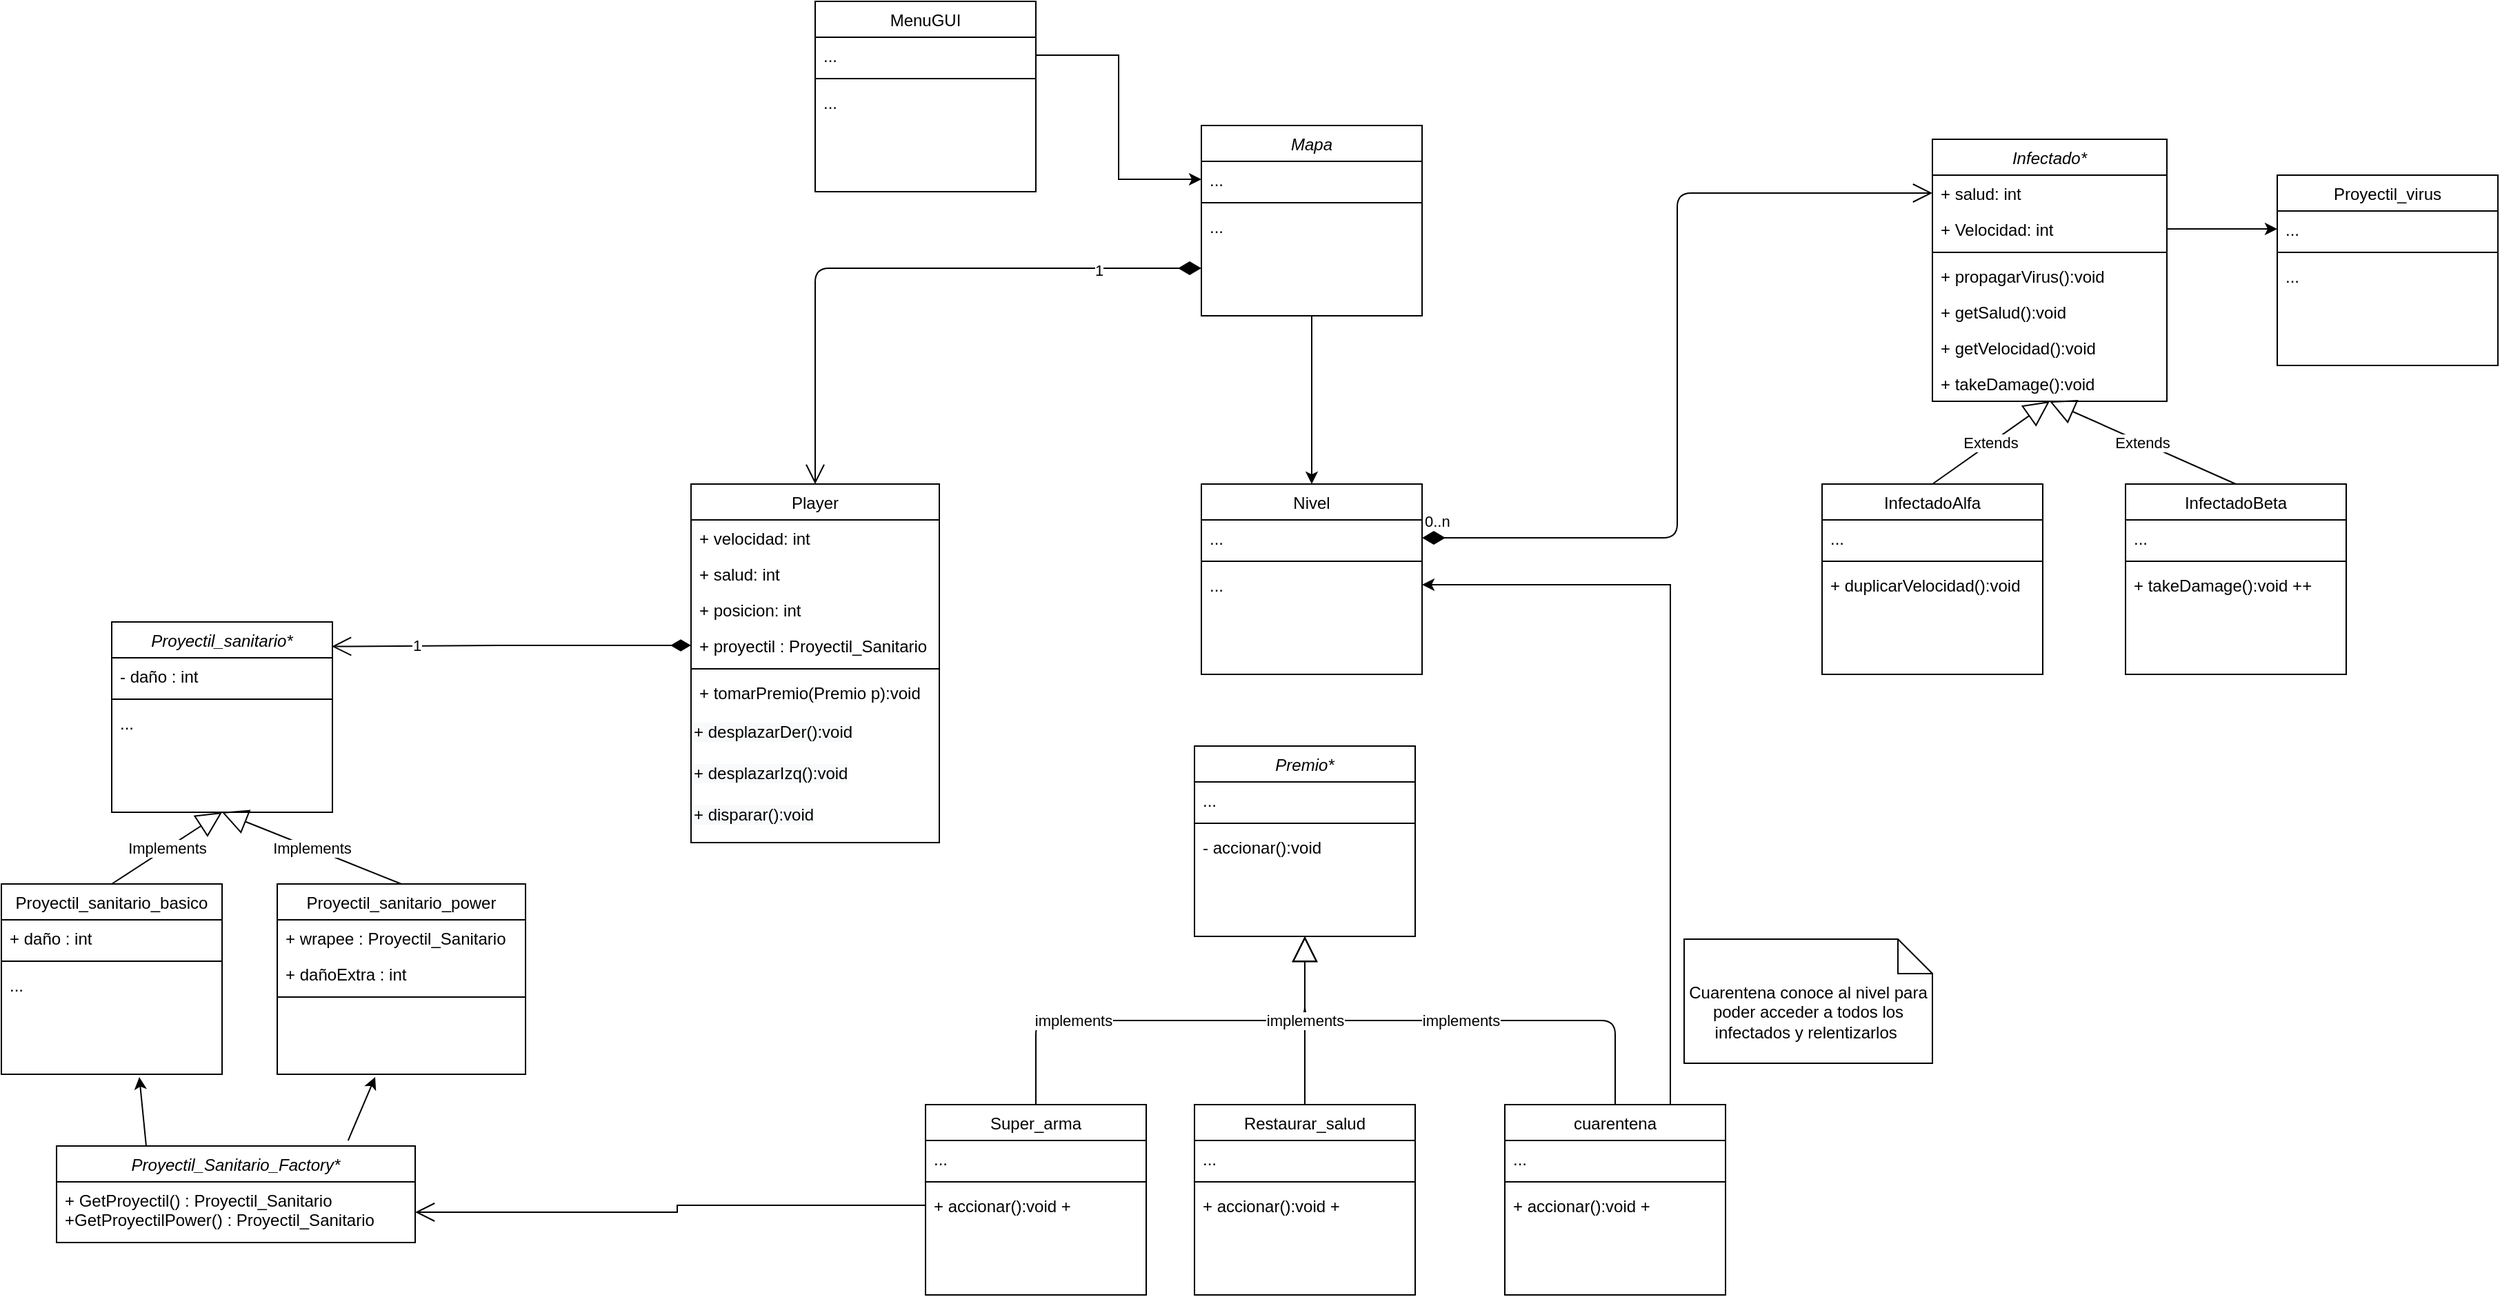 <mxfile version="13.8.7" type="github">
  <diagram id="C5RBs43oDa-KdzZeNtuy" name="Page-1">
    <mxGraphModel dx="2914" dy="1926" grid="1" gridSize="10" guides="1" tooltips="1" connect="1" arrows="1" fold="1" page="1" pageScale="1" pageWidth="827" pageHeight="1169" math="0" shadow="0">
      <root>
        <mxCell id="WIyWlLk6GJQsqaUBKTNV-0" />
        <mxCell id="WIyWlLk6GJQsqaUBKTNV-1" parent="WIyWlLk6GJQsqaUBKTNV-0" />
        <mxCell id="zkfFHV4jXpPFQw0GAbJ--0" value="Nivel" style="swimlane;fontStyle=0;align=center;verticalAlign=top;childLayout=stackLayout;horizontal=1;startSize=26;horizontalStack=0;resizeParent=1;resizeLast=0;collapsible=1;marginBottom=0;rounded=0;shadow=0;strokeWidth=1;" parent="WIyWlLk6GJQsqaUBKTNV-1" vertex="1">
          <mxGeometry x="30" y="230" width="160" height="138" as="geometry">
            <mxRectangle x="230" y="140" width="160" height="26" as="alternateBounds" />
          </mxGeometry>
        </mxCell>
        <mxCell id="zkfFHV4jXpPFQw0GAbJ--1" value="..." style="text;align=left;verticalAlign=top;spacingLeft=4;spacingRight=4;overflow=hidden;rotatable=0;points=[[0,0.5],[1,0.5]];portConstraint=eastwest;" parent="zkfFHV4jXpPFQw0GAbJ--0" vertex="1">
          <mxGeometry y="26" width="160" height="26" as="geometry" />
        </mxCell>
        <mxCell id="zkfFHV4jXpPFQw0GAbJ--4" value="" style="line;html=1;strokeWidth=1;align=left;verticalAlign=middle;spacingTop=-1;spacingLeft=3;spacingRight=3;rotatable=0;labelPosition=right;points=[];portConstraint=eastwest;" parent="zkfFHV4jXpPFQw0GAbJ--0" vertex="1">
          <mxGeometry y="52" width="160" height="8" as="geometry" />
        </mxCell>
        <mxCell id="zkfFHV4jXpPFQw0GAbJ--5" value="..." style="text;align=left;verticalAlign=top;spacingLeft=4;spacingRight=4;overflow=hidden;rotatable=0;points=[[0,0.5],[1,0.5]];portConstraint=eastwest;" parent="zkfFHV4jXpPFQw0GAbJ--0" vertex="1">
          <mxGeometry y="60" width="160" height="26" as="geometry" />
        </mxCell>
        <mxCell id="W3tgVCBDh8bbt_r1C4qq-0" value="MenuGUI" style="swimlane;fontStyle=0;align=center;verticalAlign=top;childLayout=stackLayout;horizontal=1;startSize=26;horizontalStack=0;resizeParent=1;resizeLast=0;collapsible=1;marginBottom=0;rounded=0;shadow=0;strokeWidth=1;" parent="WIyWlLk6GJQsqaUBKTNV-1" vertex="1">
          <mxGeometry x="-250" y="-120" width="160" height="138" as="geometry">
            <mxRectangle x="230" y="140" width="160" height="26" as="alternateBounds" />
          </mxGeometry>
        </mxCell>
        <mxCell id="W3tgVCBDh8bbt_r1C4qq-1" value="..." style="text;align=left;verticalAlign=top;spacingLeft=4;spacingRight=4;overflow=hidden;rotatable=0;points=[[0,0.5],[1,0.5]];portConstraint=eastwest;" parent="W3tgVCBDh8bbt_r1C4qq-0" vertex="1">
          <mxGeometry y="26" width="160" height="26" as="geometry" />
        </mxCell>
        <mxCell id="W3tgVCBDh8bbt_r1C4qq-2" value="" style="line;html=1;strokeWidth=1;align=left;verticalAlign=middle;spacingTop=-1;spacingLeft=3;spacingRight=3;rotatable=0;labelPosition=right;points=[];portConstraint=eastwest;" parent="W3tgVCBDh8bbt_r1C4qq-0" vertex="1">
          <mxGeometry y="52" width="160" height="8" as="geometry" />
        </mxCell>
        <mxCell id="W3tgVCBDh8bbt_r1C4qq-3" value="..." style="text;align=left;verticalAlign=top;spacingLeft=4;spacingRight=4;overflow=hidden;rotatable=0;points=[[0,0.5],[1,0.5]];portConstraint=eastwest;" parent="W3tgVCBDh8bbt_r1C4qq-0" vertex="1">
          <mxGeometry y="60" width="160" height="26" as="geometry" />
        </mxCell>
        <mxCell id="W3tgVCBDh8bbt_r1C4qq-4" value="Infectado*" style="swimlane;fontStyle=2;align=center;verticalAlign=top;childLayout=stackLayout;horizontal=1;startSize=26;horizontalStack=0;resizeParent=1;resizeLast=0;collapsible=1;marginBottom=0;rounded=0;shadow=0;strokeWidth=1;" parent="WIyWlLk6GJQsqaUBKTNV-1" vertex="1">
          <mxGeometry x="560" y="-20" width="170" height="190" as="geometry">
            <mxRectangle x="230" y="140" width="160" height="26" as="alternateBounds" />
          </mxGeometry>
        </mxCell>
        <mxCell id="W3tgVCBDh8bbt_r1C4qq-5" value="+ salud: int" style="text;align=left;verticalAlign=top;spacingLeft=4;spacingRight=4;overflow=hidden;rotatable=0;points=[[0,0.5],[1,0.5]];portConstraint=eastwest;" parent="W3tgVCBDh8bbt_r1C4qq-4" vertex="1">
          <mxGeometry y="26" width="170" height="26" as="geometry" />
        </mxCell>
        <mxCell id="W3tgVCBDh8bbt_r1C4qq-21" value="+ Velocidad: int" style="text;align=left;verticalAlign=top;spacingLeft=4;spacingRight=4;overflow=hidden;rotatable=0;points=[[0,0.5],[1,0.5]];portConstraint=eastwest;" parent="W3tgVCBDh8bbt_r1C4qq-4" vertex="1">
          <mxGeometry y="52" width="170" height="26" as="geometry" />
        </mxCell>
        <mxCell id="W3tgVCBDh8bbt_r1C4qq-6" value="" style="line;html=1;strokeWidth=1;align=left;verticalAlign=middle;spacingTop=-1;spacingLeft=3;spacingRight=3;rotatable=0;labelPosition=right;points=[];portConstraint=eastwest;" parent="W3tgVCBDh8bbt_r1C4qq-4" vertex="1">
          <mxGeometry y="78" width="170" height="8" as="geometry" />
        </mxCell>
        <mxCell id="W3tgVCBDh8bbt_r1C4qq-20" value="+ propagarVirus():void" style="text;align=left;verticalAlign=top;spacingLeft=4;spacingRight=4;overflow=hidden;rotatable=0;points=[[0,0.5],[1,0.5]];portConstraint=eastwest;" parent="W3tgVCBDh8bbt_r1C4qq-4" vertex="1">
          <mxGeometry y="86" width="170" height="26" as="geometry" />
        </mxCell>
        <mxCell id="W3tgVCBDh8bbt_r1C4qq-22" value="+ getSalud():void" style="text;align=left;verticalAlign=top;spacingLeft=4;spacingRight=4;overflow=hidden;rotatable=0;points=[[0,0.5],[1,0.5]];portConstraint=eastwest;" parent="W3tgVCBDh8bbt_r1C4qq-4" vertex="1">
          <mxGeometry y="112" width="170" height="26" as="geometry" />
        </mxCell>
        <mxCell id="W3tgVCBDh8bbt_r1C4qq-23" value="+ getVelocidad():void" style="text;align=left;verticalAlign=top;spacingLeft=4;spacingRight=4;overflow=hidden;rotatable=0;points=[[0,0.5],[1,0.5]];portConstraint=eastwest;" parent="W3tgVCBDh8bbt_r1C4qq-4" vertex="1">
          <mxGeometry y="138" width="170" height="26" as="geometry" />
        </mxCell>
        <mxCell id="W3tgVCBDh8bbt_r1C4qq-25" value="+ takeDamage():void" style="text;align=left;verticalAlign=top;spacingLeft=4;spacingRight=4;overflow=hidden;rotatable=0;points=[[0,0.5],[1,0.5]];portConstraint=eastwest;" parent="W3tgVCBDh8bbt_r1C4qq-4" vertex="1">
          <mxGeometry y="164" width="170" height="26" as="geometry" />
        </mxCell>
        <mxCell id="W3tgVCBDh8bbt_r1C4qq-8" value="InfectadoAlfa" style="swimlane;fontStyle=0;align=center;verticalAlign=top;childLayout=stackLayout;horizontal=1;startSize=26;horizontalStack=0;resizeParent=1;resizeLast=0;collapsible=1;marginBottom=0;rounded=0;shadow=0;strokeWidth=1;" parent="WIyWlLk6GJQsqaUBKTNV-1" vertex="1">
          <mxGeometry x="480" y="230" width="160" height="138" as="geometry">
            <mxRectangle x="230" y="140" width="160" height="26" as="alternateBounds" />
          </mxGeometry>
        </mxCell>
        <mxCell id="W3tgVCBDh8bbt_r1C4qq-9" value="..." style="text;align=left;verticalAlign=top;spacingLeft=4;spacingRight=4;overflow=hidden;rotatable=0;points=[[0,0.5],[1,0.5]];portConstraint=eastwest;" parent="W3tgVCBDh8bbt_r1C4qq-8" vertex="1">
          <mxGeometry y="26" width="160" height="26" as="geometry" />
        </mxCell>
        <mxCell id="W3tgVCBDh8bbt_r1C4qq-10" value="" style="line;html=1;strokeWidth=1;align=left;verticalAlign=middle;spacingTop=-1;spacingLeft=3;spacingRight=3;rotatable=0;labelPosition=right;points=[];portConstraint=eastwest;" parent="W3tgVCBDh8bbt_r1C4qq-8" vertex="1">
          <mxGeometry y="52" width="160" height="8" as="geometry" />
        </mxCell>
        <mxCell id="W3tgVCBDh8bbt_r1C4qq-11" value="+ duplicarVelocidad():void" style="text;align=left;verticalAlign=top;spacingLeft=4;spacingRight=4;overflow=hidden;rotatable=0;points=[[0,0.5],[1,0.5]];portConstraint=eastwest;" parent="W3tgVCBDh8bbt_r1C4qq-8" vertex="1">
          <mxGeometry y="60" width="160" height="26" as="geometry" />
        </mxCell>
        <mxCell id="W3tgVCBDh8bbt_r1C4qq-12" value="Extends" style="endArrow=block;endSize=16;endFill=0;html=1;exitX=0.5;exitY=0;exitDx=0;exitDy=0;entryX=0.5;entryY=1;entryDx=0;entryDy=0;" parent="WIyWlLk6GJQsqaUBKTNV-1" source="W3tgVCBDh8bbt_r1C4qq-8" target="W3tgVCBDh8bbt_r1C4qq-4" edge="1">
          <mxGeometry width="160" relative="1" as="geometry">
            <mxPoint x="500" y="240" as="sourcePoint" />
            <mxPoint x="660" y="240" as="targetPoint" />
          </mxGeometry>
        </mxCell>
        <mxCell id="W3tgVCBDh8bbt_r1C4qq-13" value="InfectadoBeta" style="swimlane;fontStyle=0;align=center;verticalAlign=top;childLayout=stackLayout;horizontal=1;startSize=26;horizontalStack=0;resizeParent=1;resizeLast=0;collapsible=1;marginBottom=0;rounded=0;shadow=0;strokeWidth=1;" parent="WIyWlLk6GJQsqaUBKTNV-1" vertex="1">
          <mxGeometry x="700" y="230" width="160" height="138" as="geometry">
            <mxRectangle x="230" y="140" width="160" height="26" as="alternateBounds" />
          </mxGeometry>
        </mxCell>
        <mxCell id="W3tgVCBDh8bbt_r1C4qq-14" value="..." style="text;align=left;verticalAlign=top;spacingLeft=4;spacingRight=4;overflow=hidden;rotatable=0;points=[[0,0.5],[1,0.5]];portConstraint=eastwest;" parent="W3tgVCBDh8bbt_r1C4qq-13" vertex="1">
          <mxGeometry y="26" width="160" height="26" as="geometry" />
        </mxCell>
        <mxCell id="W3tgVCBDh8bbt_r1C4qq-15" value="" style="line;html=1;strokeWidth=1;align=left;verticalAlign=middle;spacingTop=-1;spacingLeft=3;spacingRight=3;rotatable=0;labelPosition=right;points=[];portConstraint=eastwest;" parent="W3tgVCBDh8bbt_r1C4qq-13" vertex="1">
          <mxGeometry y="52" width="160" height="8" as="geometry" />
        </mxCell>
        <mxCell id="W3tgVCBDh8bbt_r1C4qq-26" value="+ takeDamage():void ++" style="text;align=left;verticalAlign=top;spacingLeft=4;spacingRight=4;overflow=hidden;rotatable=0;points=[[0,0.5],[1,0.5]];portConstraint=eastwest;" parent="W3tgVCBDh8bbt_r1C4qq-13" vertex="1">
          <mxGeometry y="60" width="160" height="26" as="geometry" />
        </mxCell>
        <mxCell id="W3tgVCBDh8bbt_r1C4qq-18" value="Extends" style="endArrow=block;endSize=16;endFill=0;html=1;exitX=0.5;exitY=0;exitDx=0;exitDy=0;entryX=0.5;entryY=1;entryDx=0;entryDy=0;" parent="WIyWlLk6GJQsqaUBKTNV-1" source="W3tgVCBDh8bbt_r1C4qq-13" target="W3tgVCBDh8bbt_r1C4qq-4" edge="1">
          <mxGeometry width="160" relative="1" as="geometry">
            <mxPoint x="570" y="240" as="sourcePoint" />
            <mxPoint x="800" y="90" as="targetPoint" />
          </mxGeometry>
        </mxCell>
        <mxCell id="W3tgVCBDh8bbt_r1C4qq-19" value="0..n" style="endArrow=open;html=1;endSize=12;startArrow=diamondThin;startSize=14;startFill=1;edgeStyle=orthogonalEdgeStyle;align=left;verticalAlign=bottom;exitX=1;exitY=0.5;exitDx=0;exitDy=0;entryX=0;entryY=0.5;entryDx=0;entryDy=0;" parent="WIyWlLk6GJQsqaUBKTNV-1" source="zkfFHV4jXpPFQw0GAbJ--1" target="W3tgVCBDh8bbt_r1C4qq-5" edge="1">
          <mxGeometry x="-1" y="3" relative="1" as="geometry">
            <mxPoint x="100" y="380" as="sourcePoint" />
            <mxPoint x="260" y="380" as="targetPoint" />
          </mxGeometry>
        </mxCell>
        <mxCell id="W3tgVCBDh8bbt_r1C4qq-28" value="Player" style="swimlane;fontStyle=0;align=center;verticalAlign=top;childLayout=stackLayout;horizontal=1;startSize=26;horizontalStack=0;resizeParent=1;resizeLast=0;collapsible=1;marginBottom=0;rounded=0;shadow=0;strokeWidth=1;" parent="WIyWlLk6GJQsqaUBKTNV-1" vertex="1">
          <mxGeometry x="-340" y="230" width="180" height="260" as="geometry">
            <mxRectangle x="230" y="140" width="160" height="26" as="alternateBounds" />
          </mxGeometry>
        </mxCell>
        <mxCell id="W3tgVCBDh8bbt_r1C4qq-54" value="+ velocidad: int" style="text;align=left;verticalAlign=top;spacingLeft=4;spacingRight=4;overflow=hidden;rotatable=0;points=[[0,0.5],[1,0.5]];portConstraint=eastwest;" parent="W3tgVCBDh8bbt_r1C4qq-28" vertex="1">
          <mxGeometry y="26" width="180" height="26" as="geometry" />
        </mxCell>
        <mxCell id="W3tgVCBDh8bbt_r1C4qq-29" value="+ salud: int" style="text;align=left;verticalAlign=top;spacingLeft=4;spacingRight=4;overflow=hidden;rotatable=0;points=[[0,0.5],[1,0.5]];portConstraint=eastwest;" parent="W3tgVCBDh8bbt_r1C4qq-28" vertex="1">
          <mxGeometry y="52" width="180" height="26" as="geometry" />
        </mxCell>
        <mxCell id="W3tgVCBDh8bbt_r1C4qq-95" value="+ posicion: int" style="text;align=left;verticalAlign=top;spacingLeft=4;spacingRight=4;overflow=hidden;rotatable=0;points=[[0,0.5],[1,0.5]];portConstraint=eastwest;" parent="W3tgVCBDh8bbt_r1C4qq-28" vertex="1">
          <mxGeometry y="78" width="180" height="26" as="geometry" />
        </mxCell>
        <mxCell id="y23mYJYSu1x8kUyQ2OFH-6" value="+ proyectil : Proyectil_Sanitario" style="text;align=left;verticalAlign=top;spacingLeft=4;spacingRight=4;overflow=hidden;rotatable=0;points=[[0,0.5],[1,0.5]];portConstraint=eastwest;" vertex="1" parent="W3tgVCBDh8bbt_r1C4qq-28">
          <mxGeometry y="104" width="180" height="26" as="geometry" />
        </mxCell>
        <mxCell id="W3tgVCBDh8bbt_r1C4qq-30" value="" style="line;html=1;strokeWidth=1;align=left;verticalAlign=middle;spacingTop=-1;spacingLeft=3;spacingRight=3;rotatable=0;labelPosition=right;points=[];portConstraint=eastwest;" parent="W3tgVCBDh8bbt_r1C4qq-28" vertex="1">
          <mxGeometry y="130" width="180" height="8" as="geometry" />
        </mxCell>
        <mxCell id="W3tgVCBDh8bbt_r1C4qq-31" value="+ tomarPremio(Premio p):void&#xa;" style="text;align=left;verticalAlign=top;spacingLeft=4;spacingRight=4;overflow=hidden;rotatable=0;points=[[0,0.5],[1,0.5]];portConstraint=eastwest;" parent="W3tgVCBDh8bbt_r1C4qq-28" vertex="1">
          <mxGeometry y="138" width="180" height="28" as="geometry" />
        </mxCell>
        <mxCell id="W3tgVCBDh8bbt_r1C4qq-97" value="&lt;span style=&quot;color: rgb(0 , 0 , 0) ; font-family: &amp;#34;helvetica&amp;#34; ; font-size: 12px ; font-style: normal ; font-weight: 400 ; letter-spacing: normal ; text-align: left ; text-indent: 0px ; text-transform: none ; word-spacing: 0px ; background-color: rgb(248 , 249 , 250) ; display: inline ; float: none&quot;&gt;+ desplazarDer():void&lt;/span&gt;" style="text;whiteSpace=wrap;html=1;" parent="W3tgVCBDh8bbt_r1C4qq-28" vertex="1">
          <mxGeometry y="166" width="180" height="30" as="geometry" />
        </mxCell>
        <mxCell id="W3tgVCBDh8bbt_r1C4qq-96" value="&lt;meta charset=&quot;utf-8&quot;&gt;&lt;span style=&quot;color: rgb(0, 0, 0); font-family: helvetica; font-size: 12px; font-style: normal; font-weight: 400; letter-spacing: normal; text-align: left; text-indent: 0px; text-transform: none; word-spacing: 0px; background-color: rgb(248, 249, 250); display: inline; float: none;&quot;&gt;+ desplazarIzq():void&lt;/span&gt;" style="text;whiteSpace=wrap;html=1;" parent="W3tgVCBDh8bbt_r1C4qq-28" vertex="1">
          <mxGeometry y="196" width="180" height="30" as="geometry" />
        </mxCell>
        <mxCell id="W3tgVCBDh8bbt_r1C4qq-98" value="&lt;span style=&quot;color: rgb(0 , 0 , 0) ; font-family: &amp;#34;helvetica&amp;#34; ; font-size: 12px ; font-style: normal ; font-weight: 400 ; letter-spacing: normal ; text-align: left ; text-indent: 0px ; text-transform: none ; word-spacing: 0px ; background-color: rgb(248 , 249 , 250) ; display: inline ; float: none&quot;&gt;+ disparar():void&lt;/span&gt;" style="text;whiteSpace=wrap;html=1;" parent="W3tgVCBDh8bbt_r1C4qq-28" vertex="1">
          <mxGeometry y="226" width="180" height="30" as="geometry" />
        </mxCell>
        <mxCell id="W3tgVCBDh8bbt_r1C4qq-32" value="Proyectil_virus" style="swimlane;fontStyle=0;align=center;verticalAlign=top;childLayout=stackLayout;horizontal=1;startSize=26;horizontalStack=0;resizeParent=1;resizeLast=0;collapsible=1;marginBottom=0;rounded=0;shadow=0;strokeWidth=1;" parent="WIyWlLk6GJQsqaUBKTNV-1" vertex="1">
          <mxGeometry x="810" y="6" width="160" height="138" as="geometry">
            <mxRectangle x="230" y="140" width="160" height="26" as="alternateBounds" />
          </mxGeometry>
        </mxCell>
        <mxCell id="W3tgVCBDh8bbt_r1C4qq-33" value="..." style="text;align=left;verticalAlign=top;spacingLeft=4;spacingRight=4;overflow=hidden;rotatable=0;points=[[0,0.5],[1,0.5]];portConstraint=eastwest;" parent="W3tgVCBDh8bbt_r1C4qq-32" vertex="1">
          <mxGeometry y="26" width="160" height="26" as="geometry" />
        </mxCell>
        <mxCell id="W3tgVCBDh8bbt_r1C4qq-34" value="" style="line;html=1;strokeWidth=1;align=left;verticalAlign=middle;spacingTop=-1;spacingLeft=3;spacingRight=3;rotatable=0;labelPosition=right;points=[];portConstraint=eastwest;" parent="W3tgVCBDh8bbt_r1C4qq-32" vertex="1">
          <mxGeometry y="52" width="160" height="8" as="geometry" />
        </mxCell>
        <mxCell id="W3tgVCBDh8bbt_r1C4qq-35" value="..." style="text;align=left;verticalAlign=top;spacingLeft=4;spacingRight=4;overflow=hidden;rotatable=0;points=[[0,0.5],[1,0.5]];portConstraint=eastwest;" parent="W3tgVCBDh8bbt_r1C4qq-32" vertex="1">
          <mxGeometry y="60" width="160" height="26" as="geometry" />
        </mxCell>
        <mxCell id="W3tgVCBDh8bbt_r1C4qq-37" style="edgeStyle=orthogonalEdgeStyle;rounded=0;orthogonalLoop=1;jettySize=auto;html=1;entryX=0;entryY=0.5;entryDx=0;entryDy=0;" parent="WIyWlLk6GJQsqaUBKTNV-1" source="W3tgVCBDh8bbt_r1C4qq-21" target="W3tgVCBDh8bbt_r1C4qq-33" edge="1">
          <mxGeometry relative="1" as="geometry" />
        </mxCell>
        <mxCell id="W3tgVCBDh8bbt_r1C4qq-38" value="Proyectil_sanitario*" style="swimlane;fontStyle=2;align=center;verticalAlign=top;childLayout=stackLayout;horizontal=1;startSize=26;horizontalStack=0;resizeParent=1;resizeLast=0;collapsible=1;marginBottom=0;rounded=0;shadow=0;strokeWidth=1;" parent="WIyWlLk6GJQsqaUBKTNV-1" vertex="1">
          <mxGeometry x="-760" y="330" width="160" height="138" as="geometry">
            <mxRectangle x="230" y="140" width="160" height="26" as="alternateBounds" />
          </mxGeometry>
        </mxCell>
        <mxCell id="W3tgVCBDh8bbt_r1C4qq-39" value="- daño : int" style="text;align=left;verticalAlign=top;spacingLeft=4;spacingRight=4;overflow=hidden;rotatable=0;points=[[0,0.5],[1,0.5]];portConstraint=eastwest;" parent="W3tgVCBDh8bbt_r1C4qq-38" vertex="1">
          <mxGeometry y="26" width="160" height="26" as="geometry" />
        </mxCell>
        <mxCell id="W3tgVCBDh8bbt_r1C4qq-40" value="" style="line;html=1;strokeWidth=1;align=left;verticalAlign=middle;spacingTop=-1;spacingLeft=3;spacingRight=3;rotatable=0;labelPosition=right;points=[];portConstraint=eastwest;" parent="W3tgVCBDh8bbt_r1C4qq-38" vertex="1">
          <mxGeometry y="52" width="160" height="8" as="geometry" />
        </mxCell>
        <mxCell id="W3tgVCBDh8bbt_r1C4qq-41" value="..." style="text;align=left;verticalAlign=top;spacingLeft=4;spacingRight=4;overflow=hidden;rotatable=0;points=[[0,0.5],[1,0.5]];portConstraint=eastwest;" parent="W3tgVCBDh8bbt_r1C4qq-38" vertex="1">
          <mxGeometry y="60" width="160" height="26" as="geometry" />
        </mxCell>
        <mxCell id="W3tgVCBDh8bbt_r1C4qq-43" value="Proyectil_sanitario_basico" style="swimlane;fontStyle=0;align=center;verticalAlign=top;childLayout=stackLayout;horizontal=1;startSize=26;horizontalStack=0;resizeParent=1;resizeLast=0;collapsible=1;marginBottom=0;rounded=0;shadow=0;strokeWidth=1;" parent="WIyWlLk6GJQsqaUBKTNV-1" vertex="1">
          <mxGeometry x="-840" y="520" width="160" height="138" as="geometry">
            <mxRectangle x="230" y="140" width="160" height="26" as="alternateBounds" />
          </mxGeometry>
        </mxCell>
        <mxCell id="W3tgVCBDh8bbt_r1C4qq-44" value="+ daño : int" style="text;align=left;verticalAlign=top;spacingLeft=4;spacingRight=4;overflow=hidden;rotatable=0;points=[[0,0.5],[1,0.5]];portConstraint=eastwest;" parent="W3tgVCBDh8bbt_r1C4qq-43" vertex="1">
          <mxGeometry y="26" width="160" height="26" as="geometry" />
        </mxCell>
        <mxCell id="W3tgVCBDh8bbt_r1C4qq-45" value="" style="line;html=1;strokeWidth=1;align=left;verticalAlign=middle;spacingTop=-1;spacingLeft=3;spacingRight=3;rotatable=0;labelPosition=right;points=[];portConstraint=eastwest;" parent="W3tgVCBDh8bbt_r1C4qq-43" vertex="1">
          <mxGeometry y="52" width="160" height="8" as="geometry" />
        </mxCell>
        <mxCell id="W3tgVCBDh8bbt_r1C4qq-46" value="..." style="text;align=left;verticalAlign=top;spacingLeft=4;spacingRight=4;overflow=hidden;rotatable=0;points=[[0,0.5],[1,0.5]];portConstraint=eastwest;" parent="W3tgVCBDh8bbt_r1C4qq-43" vertex="1">
          <mxGeometry y="60" width="160" height="26" as="geometry" />
        </mxCell>
        <mxCell id="W3tgVCBDh8bbt_r1C4qq-47" value="Proyectil_sanitario_power" style="swimlane;fontStyle=0;align=center;verticalAlign=top;childLayout=stackLayout;horizontal=1;startSize=26;horizontalStack=0;resizeParent=1;resizeLast=0;collapsible=1;marginBottom=0;rounded=0;shadow=0;strokeWidth=1;" parent="WIyWlLk6GJQsqaUBKTNV-1" vertex="1">
          <mxGeometry x="-640" y="520" width="180" height="138" as="geometry">
            <mxRectangle x="230" y="140" width="160" height="26" as="alternateBounds" />
          </mxGeometry>
        </mxCell>
        <mxCell id="W3tgVCBDh8bbt_r1C4qq-48" value="+ wrapee : Proyectil_Sanitario" style="text;align=left;verticalAlign=top;spacingLeft=4;spacingRight=4;overflow=hidden;rotatable=0;points=[[0,0.5],[1,0.5]];portConstraint=eastwest;" parent="W3tgVCBDh8bbt_r1C4qq-47" vertex="1">
          <mxGeometry y="26" width="180" height="26" as="geometry" />
        </mxCell>
        <mxCell id="W3tgVCBDh8bbt_r1C4qq-50" value="+ dañoExtra : int" style="text;align=left;verticalAlign=top;spacingLeft=4;spacingRight=4;overflow=hidden;rotatable=0;points=[[0,0.5],[1,0.5]];portConstraint=eastwest;" parent="W3tgVCBDh8bbt_r1C4qq-47" vertex="1">
          <mxGeometry y="52" width="180" height="26" as="geometry" />
        </mxCell>
        <mxCell id="W3tgVCBDh8bbt_r1C4qq-49" value="" style="line;html=1;strokeWidth=1;align=left;verticalAlign=middle;spacingTop=-1;spacingLeft=3;spacingRight=3;rotatable=0;labelPosition=right;points=[];portConstraint=eastwest;" parent="W3tgVCBDh8bbt_r1C4qq-47" vertex="1">
          <mxGeometry y="78" width="180" height="8" as="geometry" />
        </mxCell>
        <mxCell id="W3tgVCBDh8bbt_r1C4qq-51" value="Implements" style="endArrow=block;endSize=16;endFill=0;html=1;exitX=0.5;exitY=0;exitDx=0;exitDy=0;entryX=0.5;entryY=1;entryDx=0;entryDy=0;" parent="WIyWlLk6GJQsqaUBKTNV-1" source="W3tgVCBDh8bbt_r1C4qq-47" target="W3tgVCBDh8bbt_r1C4qq-38" edge="1">
          <mxGeometry width="160" relative="1" as="geometry">
            <mxPoint x="-560" y="550" as="sourcePoint" />
            <mxPoint x="-400" y="550" as="targetPoint" />
          </mxGeometry>
        </mxCell>
        <mxCell id="W3tgVCBDh8bbt_r1C4qq-52" value="Implements" style="endArrow=block;endSize=16;endFill=0;html=1;exitX=0.5;exitY=0;exitDx=0;exitDy=0;entryX=0.5;entryY=1;entryDx=0;entryDy=0;" parent="WIyWlLk6GJQsqaUBKTNV-1" source="W3tgVCBDh8bbt_r1C4qq-43" target="W3tgVCBDh8bbt_r1C4qq-38" edge="1">
          <mxGeometry width="160" relative="1" as="geometry">
            <mxPoint x="-560" y="530" as="sourcePoint" />
            <mxPoint x="-570" y="740" as="targetPoint" />
          </mxGeometry>
        </mxCell>
        <mxCell id="W3tgVCBDh8bbt_r1C4qq-55" value="1" style="endArrow=open;html=1;endSize=12;startArrow=diamondThin;startSize=14;startFill=1;edgeStyle=orthogonalEdgeStyle;align=left;verticalAlign=bottom;exitX=0;exitY=0.75;exitDx=0;exitDy=0;entryX=0.5;entryY=0;entryDx=0;entryDy=0;" parent="WIyWlLk6GJQsqaUBKTNV-1" source="W3tgVCBDh8bbt_r1C4qq-90" target="W3tgVCBDh8bbt_r1C4qq-28" edge="1">
          <mxGeometry x="-0.639" y="10" relative="1" as="geometry">
            <mxPoint x="110" y="169" as="sourcePoint" />
            <mxPoint x="250" y="169" as="targetPoint" />
            <mxPoint as="offset" />
          </mxGeometry>
        </mxCell>
        <mxCell id="W3tgVCBDh8bbt_r1C4qq-57" style="edgeStyle=orthogonalEdgeStyle;rounded=0;orthogonalLoop=1;jettySize=auto;html=1;entryX=0;entryY=0.5;entryDx=0;entryDy=0;" parent="WIyWlLk6GJQsqaUBKTNV-1" source="W3tgVCBDh8bbt_r1C4qq-1" target="W3tgVCBDh8bbt_r1C4qq-91" edge="1">
          <mxGeometry relative="1" as="geometry" />
        </mxCell>
        <mxCell id="W3tgVCBDh8bbt_r1C4qq-58" value="Premio*" style="swimlane;fontStyle=2;align=center;verticalAlign=top;childLayout=stackLayout;horizontal=1;startSize=26;horizontalStack=0;resizeParent=1;resizeLast=0;collapsible=1;marginBottom=0;rounded=0;shadow=0;strokeWidth=1;" parent="WIyWlLk6GJQsqaUBKTNV-1" vertex="1">
          <mxGeometry x="25" y="420" width="160" height="138" as="geometry">
            <mxRectangle x="230" y="140" width="160" height="26" as="alternateBounds" />
          </mxGeometry>
        </mxCell>
        <mxCell id="W3tgVCBDh8bbt_r1C4qq-59" value="..." style="text;align=left;verticalAlign=top;spacingLeft=4;spacingRight=4;overflow=hidden;rotatable=0;points=[[0,0.5],[1,0.5]];portConstraint=eastwest;" parent="W3tgVCBDh8bbt_r1C4qq-58" vertex="1">
          <mxGeometry y="26" width="160" height="26" as="geometry" />
        </mxCell>
        <mxCell id="W3tgVCBDh8bbt_r1C4qq-60" value="" style="line;html=1;strokeWidth=1;align=left;verticalAlign=middle;spacingTop=-1;spacingLeft=3;spacingRight=3;rotatable=0;labelPosition=right;points=[];portConstraint=eastwest;" parent="W3tgVCBDh8bbt_r1C4qq-58" vertex="1">
          <mxGeometry y="52" width="160" height="8" as="geometry" />
        </mxCell>
        <mxCell id="W3tgVCBDh8bbt_r1C4qq-61" value="- accionar():void" style="text;align=left;verticalAlign=top;spacingLeft=4;spacingRight=4;overflow=hidden;rotatable=0;points=[[0,0.5],[1,0.5]];portConstraint=eastwest;" parent="W3tgVCBDh8bbt_r1C4qq-58" vertex="1">
          <mxGeometry y="60" width="160" height="26" as="geometry" />
        </mxCell>
        <mxCell id="W3tgVCBDh8bbt_r1C4qq-79" style="edgeStyle=orthogonalEdgeStyle;rounded=0;orthogonalLoop=1;jettySize=auto;html=1;exitX=0.75;exitY=0;exitDx=0;exitDy=0;entryX=1;entryY=0.5;entryDx=0;entryDy=0;" parent="WIyWlLk6GJQsqaUBKTNV-1" source="W3tgVCBDh8bbt_r1C4qq-63" target="zkfFHV4jXpPFQw0GAbJ--5" edge="1">
          <mxGeometry relative="1" as="geometry" />
        </mxCell>
        <mxCell id="W3tgVCBDh8bbt_r1C4qq-63" value="cuarentena" style="swimlane;fontStyle=0;align=center;verticalAlign=top;childLayout=stackLayout;horizontal=1;startSize=26;horizontalStack=0;resizeParent=1;resizeLast=0;collapsible=1;marginBottom=0;rounded=0;shadow=0;strokeWidth=1;" parent="WIyWlLk6GJQsqaUBKTNV-1" vertex="1">
          <mxGeometry x="250" y="680" width="160" height="138" as="geometry">
            <mxRectangle x="230" y="140" width="160" height="26" as="alternateBounds" />
          </mxGeometry>
        </mxCell>
        <mxCell id="W3tgVCBDh8bbt_r1C4qq-64" value="..." style="text;align=left;verticalAlign=top;spacingLeft=4;spacingRight=4;overflow=hidden;rotatable=0;points=[[0,0.5],[1,0.5]];portConstraint=eastwest;" parent="W3tgVCBDh8bbt_r1C4qq-63" vertex="1">
          <mxGeometry y="26" width="160" height="26" as="geometry" />
        </mxCell>
        <mxCell id="W3tgVCBDh8bbt_r1C4qq-65" value="" style="line;html=1;strokeWidth=1;align=left;verticalAlign=middle;spacingTop=-1;spacingLeft=3;spacingRight=3;rotatable=0;labelPosition=right;points=[];portConstraint=eastwest;" parent="W3tgVCBDh8bbt_r1C4qq-63" vertex="1">
          <mxGeometry y="52" width="160" height="8" as="geometry" />
        </mxCell>
        <mxCell id="W3tgVCBDh8bbt_r1C4qq-82" value="+ accionar():void +" style="text;align=left;verticalAlign=top;spacingLeft=4;spacingRight=4;overflow=hidden;rotatable=0;points=[[0,0.5],[1,0.5]];portConstraint=eastwest;" parent="W3tgVCBDh8bbt_r1C4qq-63" vertex="1">
          <mxGeometry y="60" width="160" height="26" as="geometry" />
        </mxCell>
        <mxCell id="W3tgVCBDh8bbt_r1C4qq-67" value="implements" style="endArrow=block;endSize=16;endFill=0;html=1;exitX=0.5;exitY=0;exitDx=0;exitDy=0;entryX=0.5;entryY=1;entryDx=0;entryDy=0;edgeStyle=orthogonalEdgeStyle;" parent="WIyWlLk6GJQsqaUBKTNV-1" source="W3tgVCBDh8bbt_r1C4qq-63" target="W3tgVCBDh8bbt_r1C4qq-58" edge="1">
          <mxGeometry width="160" relative="1" as="geometry">
            <mxPoint x="-5" y="670" as="sourcePoint" />
            <mxPoint x="-115" y="618" as="targetPoint" />
          </mxGeometry>
        </mxCell>
        <mxCell id="W3tgVCBDh8bbt_r1C4qq-68" value="Super_arma" style="swimlane;fontStyle=0;align=center;verticalAlign=top;childLayout=stackLayout;horizontal=1;startSize=26;horizontalStack=0;resizeParent=1;resizeLast=0;collapsible=1;marginBottom=0;rounded=0;shadow=0;strokeWidth=1;" parent="WIyWlLk6GJQsqaUBKTNV-1" vertex="1">
          <mxGeometry x="-170" y="680" width="160" height="138" as="geometry">
            <mxRectangle x="230" y="140" width="160" height="26" as="alternateBounds" />
          </mxGeometry>
        </mxCell>
        <mxCell id="W3tgVCBDh8bbt_r1C4qq-69" value="..." style="text;align=left;verticalAlign=top;spacingLeft=4;spacingRight=4;overflow=hidden;rotatable=0;points=[[0,0.5],[1,0.5]];portConstraint=eastwest;" parent="W3tgVCBDh8bbt_r1C4qq-68" vertex="1">
          <mxGeometry y="26" width="160" height="26" as="geometry" />
        </mxCell>
        <mxCell id="W3tgVCBDh8bbt_r1C4qq-70" value="" style="line;html=1;strokeWidth=1;align=left;verticalAlign=middle;spacingTop=-1;spacingLeft=3;spacingRight=3;rotatable=0;labelPosition=right;points=[];portConstraint=eastwest;" parent="W3tgVCBDh8bbt_r1C4qq-68" vertex="1">
          <mxGeometry y="52" width="160" height="8" as="geometry" />
        </mxCell>
        <mxCell id="W3tgVCBDh8bbt_r1C4qq-80" value="+ accionar():void +" style="text;align=left;verticalAlign=top;spacingLeft=4;spacingRight=4;overflow=hidden;rotatable=0;points=[[0,0.5],[1,0.5]];portConstraint=eastwest;" parent="W3tgVCBDh8bbt_r1C4qq-68" vertex="1">
          <mxGeometry y="60" width="160" height="26" as="geometry" />
        </mxCell>
        <mxCell id="W3tgVCBDh8bbt_r1C4qq-73" value="implements" style="endArrow=block;endSize=16;endFill=0;html=1;exitX=0.5;exitY=0;exitDx=0;exitDy=0;entryX=0.5;entryY=1;entryDx=0;entryDy=0;edgeStyle=orthogonalEdgeStyle;" parent="WIyWlLk6GJQsqaUBKTNV-1" source="W3tgVCBDh8bbt_r1C4qq-68" target="W3tgVCBDh8bbt_r1C4qq-58" edge="1">
          <mxGeometry x="-0.444" width="160" relative="1" as="geometry">
            <mxPoint x="185" y="672" as="sourcePoint" />
            <mxPoint x="290" y="610" as="targetPoint" />
            <mxPoint as="offset" />
          </mxGeometry>
        </mxCell>
        <mxCell id="W3tgVCBDh8bbt_r1C4qq-74" value="Restaurar_salud" style="swimlane;fontStyle=0;align=center;verticalAlign=top;childLayout=stackLayout;horizontal=1;startSize=26;horizontalStack=0;resizeParent=1;resizeLast=0;collapsible=1;marginBottom=0;rounded=0;shadow=0;strokeWidth=1;" parent="WIyWlLk6GJQsqaUBKTNV-1" vertex="1">
          <mxGeometry x="25" y="680" width="160" height="138" as="geometry">
            <mxRectangle x="230" y="140" width="160" height="26" as="alternateBounds" />
          </mxGeometry>
        </mxCell>
        <mxCell id="W3tgVCBDh8bbt_r1C4qq-75" value="..." style="text;align=left;verticalAlign=top;spacingLeft=4;spacingRight=4;overflow=hidden;rotatable=0;points=[[0,0.5],[1,0.5]];portConstraint=eastwest;" parent="W3tgVCBDh8bbt_r1C4qq-74" vertex="1">
          <mxGeometry y="26" width="160" height="26" as="geometry" />
        </mxCell>
        <mxCell id="W3tgVCBDh8bbt_r1C4qq-76" value="" style="line;html=1;strokeWidth=1;align=left;verticalAlign=middle;spacingTop=-1;spacingLeft=3;spacingRight=3;rotatable=0;labelPosition=right;points=[];portConstraint=eastwest;" parent="W3tgVCBDh8bbt_r1C4qq-74" vertex="1">
          <mxGeometry y="52" width="160" height="8" as="geometry" />
        </mxCell>
        <mxCell id="W3tgVCBDh8bbt_r1C4qq-81" value="+ accionar():void +" style="text;align=left;verticalAlign=top;spacingLeft=4;spacingRight=4;overflow=hidden;rotatable=0;points=[[0,0.5],[1,0.5]];portConstraint=eastwest;" parent="W3tgVCBDh8bbt_r1C4qq-74" vertex="1">
          <mxGeometry y="60" width="160" height="26" as="geometry" />
        </mxCell>
        <mxCell id="W3tgVCBDh8bbt_r1C4qq-78" value="implements" style="endArrow=block;endSize=16;endFill=0;html=1;exitX=0.5;exitY=0;exitDx=0;exitDy=0;entryX=0.5;entryY=1;entryDx=0;entryDy=0;edgeStyle=orthogonalEdgeStyle;" parent="WIyWlLk6GJQsqaUBKTNV-1" source="W3tgVCBDh8bbt_r1C4qq-74" target="W3tgVCBDh8bbt_r1C4qq-58" edge="1">
          <mxGeometry width="160" relative="1" as="geometry">
            <mxPoint x="10" y="690" as="sourcePoint" />
            <mxPoint x="115" y="650" as="targetPoint" />
          </mxGeometry>
        </mxCell>
        <mxCell id="W3tgVCBDh8bbt_r1C4qq-84" value="Cuarentena conoce al nivel para poder acceder a todos los infectados y relentizarlos&amp;nbsp;" style="shape=note2;boundedLbl=1;whiteSpace=wrap;html=1;size=25;verticalAlign=top;align=center;" parent="WIyWlLk6GJQsqaUBKTNV-1" vertex="1">
          <mxGeometry x="380" y="560" width="180" height="90" as="geometry" />
        </mxCell>
        <mxCell id="W3tgVCBDh8bbt_r1C4qq-94" style="edgeStyle=orthogonalEdgeStyle;rounded=0;orthogonalLoop=1;jettySize=auto;html=1;entryX=0.5;entryY=0;entryDx=0;entryDy=0;" parent="WIyWlLk6GJQsqaUBKTNV-1" source="W3tgVCBDh8bbt_r1C4qq-90" target="zkfFHV4jXpPFQw0GAbJ--0" edge="1">
          <mxGeometry relative="1" as="geometry" />
        </mxCell>
        <mxCell id="W3tgVCBDh8bbt_r1C4qq-90" value="Mapa" style="swimlane;fontStyle=2;align=center;verticalAlign=top;childLayout=stackLayout;horizontal=1;startSize=26;horizontalStack=0;resizeParent=1;resizeLast=0;collapsible=1;marginBottom=0;rounded=0;shadow=0;strokeWidth=1;" parent="WIyWlLk6GJQsqaUBKTNV-1" vertex="1">
          <mxGeometry x="30" y="-30" width="160" height="138" as="geometry">
            <mxRectangle x="230" y="140" width="160" height="26" as="alternateBounds" />
          </mxGeometry>
        </mxCell>
        <mxCell id="W3tgVCBDh8bbt_r1C4qq-91" value="..." style="text;align=left;verticalAlign=top;spacingLeft=4;spacingRight=4;overflow=hidden;rotatable=0;points=[[0,0.5],[1,0.5]];portConstraint=eastwest;" parent="W3tgVCBDh8bbt_r1C4qq-90" vertex="1">
          <mxGeometry y="26" width="160" height="26" as="geometry" />
        </mxCell>
        <mxCell id="W3tgVCBDh8bbt_r1C4qq-92" value="" style="line;html=1;strokeWidth=1;align=left;verticalAlign=middle;spacingTop=-1;spacingLeft=3;spacingRight=3;rotatable=0;labelPosition=right;points=[];portConstraint=eastwest;" parent="W3tgVCBDh8bbt_r1C4qq-90" vertex="1">
          <mxGeometry y="52" width="160" height="8" as="geometry" />
        </mxCell>
        <mxCell id="W3tgVCBDh8bbt_r1C4qq-93" value="..." style="text;align=left;verticalAlign=top;spacingLeft=4;spacingRight=4;overflow=hidden;rotatable=0;points=[[0,0.5],[1,0.5]];portConstraint=eastwest;" parent="W3tgVCBDh8bbt_r1C4qq-90" vertex="1">
          <mxGeometry y="60" width="160" height="26" as="geometry" />
        </mxCell>
        <mxCell id="y23mYJYSu1x8kUyQ2OFH-4" value="" style="group" vertex="1" connectable="0" parent="WIyWlLk6GJQsqaUBKTNV-1">
          <mxGeometry x="-800" y="710" width="260" height="70" as="geometry" />
        </mxCell>
        <mxCell id="y23mYJYSu1x8kUyQ2OFH-0" value="Proyectil_Sanitario_Factory*" style="swimlane;fontStyle=2;align=center;verticalAlign=top;childLayout=stackLayout;horizontal=1;startSize=26;horizontalStack=0;resizeParent=1;resizeLast=0;collapsible=1;marginBottom=0;rounded=0;shadow=0;strokeWidth=1;" vertex="1" parent="y23mYJYSu1x8kUyQ2OFH-4">
          <mxGeometry width="260" height="70" as="geometry">
            <mxRectangle x="230" y="140" width="160" height="26" as="alternateBounds" />
          </mxGeometry>
        </mxCell>
        <mxCell id="y23mYJYSu1x8kUyQ2OFH-1" value="+ GetProyectil() : Proyectil_Sanitario&#xa;+GetProyectilPower() : Proyectil_Sanitario" style="text;align=left;verticalAlign=top;spacingLeft=4;spacingRight=4;overflow=hidden;rotatable=0;points=[[0,0.5],[1,0.5]];portConstraint=eastwest;" vertex="1" parent="y23mYJYSu1x8kUyQ2OFH-4">
          <mxGeometry y="26" width="260" height="44" as="geometry" />
        </mxCell>
        <mxCell id="y23mYJYSu1x8kUyQ2OFH-9" value="" style="endArrow=classic;html=1;exitX=0.813;exitY=-0.057;exitDx=0;exitDy=0;exitPerimeter=0;" edge="1" parent="WIyWlLk6GJQsqaUBKTNV-1" source="y23mYJYSu1x8kUyQ2OFH-0">
          <mxGeometry width="50" height="50" relative="1" as="geometry">
            <mxPoint x="-510" y="510" as="sourcePoint" />
            <mxPoint x="-569" y="660" as="targetPoint" />
          </mxGeometry>
        </mxCell>
        <mxCell id="y23mYJYSu1x8kUyQ2OFH-10" value="" style="endArrow=classic;html=1;exitX=0.25;exitY=0;exitDx=0;exitDy=0;" edge="1" parent="WIyWlLk6GJQsqaUBKTNV-1" source="y23mYJYSu1x8kUyQ2OFH-0">
          <mxGeometry width="50" height="50" relative="1" as="geometry">
            <mxPoint x="-510" y="510" as="sourcePoint" />
            <mxPoint x="-740" y="660" as="targetPoint" />
          </mxGeometry>
        </mxCell>
        <mxCell id="y23mYJYSu1x8kUyQ2OFH-14" style="edgeStyle=orthogonalEdgeStyle;rounded=0;orthogonalLoop=1;jettySize=auto;html=1;exitX=0;exitY=0.5;exitDx=0;exitDy=0;entryX=1;entryY=0.5;entryDx=0;entryDy=0;endSize=12;startSize=12;endArrow=open;endFill=0;" edge="1" parent="WIyWlLk6GJQsqaUBKTNV-1" source="W3tgVCBDh8bbt_r1C4qq-80" target="y23mYJYSu1x8kUyQ2OFH-1">
          <mxGeometry relative="1" as="geometry" />
        </mxCell>
        <mxCell id="y23mYJYSu1x8kUyQ2OFH-15" style="edgeStyle=orthogonalEdgeStyle;orthogonalLoop=1;jettySize=auto;html=1;exitX=0;exitY=0.5;exitDx=0;exitDy=0;entryX=0.997;entryY=0.129;entryDx=0;entryDy=0;entryPerimeter=0;startArrow=diamondThin;startFill=1;rounded=1;endArrow=open;endFill=0;endSize=12;startSize=12;" edge="1" parent="WIyWlLk6GJQsqaUBKTNV-1" source="y23mYJYSu1x8kUyQ2OFH-6" target="W3tgVCBDh8bbt_r1C4qq-38">
          <mxGeometry relative="1" as="geometry" />
        </mxCell>
        <mxCell id="y23mYJYSu1x8kUyQ2OFH-16" value="1" style="edgeLabel;html=1;align=center;verticalAlign=middle;resizable=0;points=[];" vertex="1" connectable="0" parent="y23mYJYSu1x8kUyQ2OFH-15">
          <mxGeometry x="0.002" y="67" relative="1" as="geometry">
            <mxPoint x="-69.39" y="-67.86" as="offset" />
          </mxGeometry>
        </mxCell>
      </root>
    </mxGraphModel>
  </diagram>
</mxfile>
